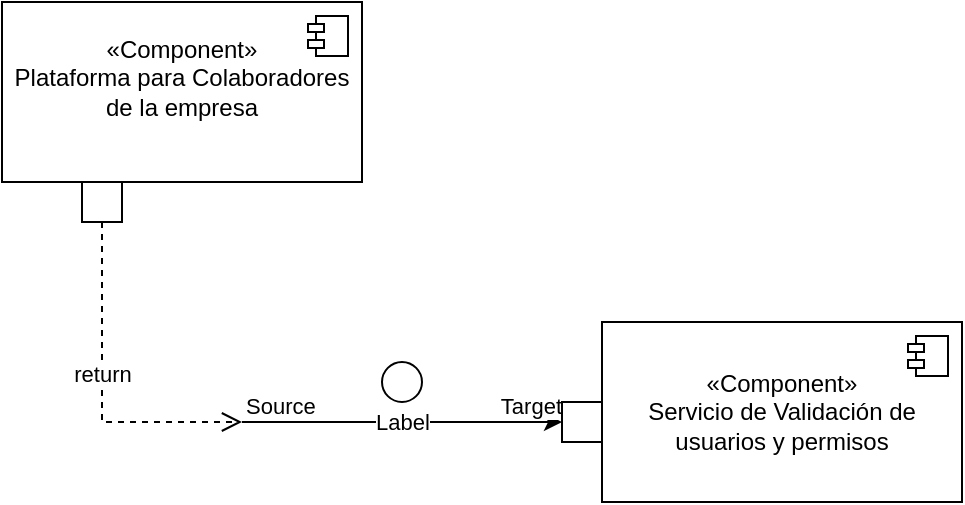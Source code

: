 <mxfile version="26.0.10">
  <diagram name="Página-1" id="O0-3u8cfRDamTwPuiq2c">
    <mxGraphModel dx="880" dy="468" grid="1" gridSize="10" guides="1" tooltips="1" connect="1" arrows="1" fold="1" page="1" pageScale="1" pageWidth="827" pageHeight="1169" math="0" shadow="0">
      <root>
        <mxCell id="0" />
        <mxCell id="1" parent="0" />
        <mxCell id="OVDw5HyEjAkPDvKiKYPu-1" value="«Component»&lt;div&gt;Plataforma para Colaboradores de la empresa&lt;/div&gt;&lt;div&gt;&lt;br&gt;&lt;/div&gt;" style="html=1;dropTarget=0;whiteSpace=wrap;" vertex="1" parent="1">
          <mxGeometry x="130" y="190" width="180" height="90" as="geometry" />
        </mxCell>
        <mxCell id="OVDw5HyEjAkPDvKiKYPu-2" value="" style="shape=module;jettyWidth=8;jettyHeight=4;" vertex="1" parent="OVDw5HyEjAkPDvKiKYPu-1">
          <mxGeometry x="1" width="20" height="20" relative="1" as="geometry">
            <mxPoint x="-27" y="7" as="offset" />
          </mxGeometry>
        </mxCell>
        <mxCell id="OVDw5HyEjAkPDvKiKYPu-4" value="" style="whiteSpace=wrap;html=1;aspect=fixed;" vertex="1" parent="1">
          <mxGeometry x="170" y="280" width="20" height="20" as="geometry" />
        </mxCell>
        <mxCell id="OVDw5HyEjAkPDvKiKYPu-5" value="return" style="html=1;verticalAlign=bottom;endArrow=open;dashed=1;endSize=8;curved=0;rounded=0;exitX=0.5;exitY=1;exitDx=0;exitDy=0;" edge="1" parent="1" source="OVDw5HyEjAkPDvKiKYPu-4">
          <mxGeometry relative="1" as="geometry">
            <mxPoint x="330" y="400" as="sourcePoint" />
            <mxPoint x="250" y="400" as="targetPoint" />
            <Array as="points">
              <mxPoint x="180" y="400" />
            </Array>
          </mxGeometry>
        </mxCell>
        <mxCell id="OVDw5HyEjAkPDvKiKYPu-6" value="" style="endArrow=classic;html=1;rounded=0;" edge="1" parent="1">
          <mxGeometry relative="1" as="geometry">
            <mxPoint x="250" y="400" as="sourcePoint" />
            <mxPoint x="410" y="400" as="targetPoint" />
          </mxGeometry>
        </mxCell>
        <mxCell id="OVDw5HyEjAkPDvKiKYPu-7" value="Label" style="edgeLabel;resizable=0;html=1;;align=center;verticalAlign=middle;" connectable="0" vertex="1" parent="OVDw5HyEjAkPDvKiKYPu-6">
          <mxGeometry relative="1" as="geometry" />
        </mxCell>
        <mxCell id="OVDw5HyEjAkPDvKiKYPu-8" value="Source" style="edgeLabel;resizable=0;html=1;;align=left;verticalAlign=bottom;" connectable="0" vertex="1" parent="OVDw5HyEjAkPDvKiKYPu-6">
          <mxGeometry x="-1" relative="1" as="geometry" />
        </mxCell>
        <mxCell id="OVDw5HyEjAkPDvKiKYPu-9" value="Target" style="edgeLabel;resizable=0;html=1;;align=right;verticalAlign=bottom;" connectable="0" vertex="1" parent="OVDw5HyEjAkPDvKiKYPu-6">
          <mxGeometry x="1" relative="1" as="geometry" />
        </mxCell>
        <mxCell id="OVDw5HyEjAkPDvKiKYPu-10" value="" style="ellipse;whiteSpace=wrap;html=1;aspect=fixed;" vertex="1" parent="1">
          <mxGeometry x="320" y="370" width="20" height="20" as="geometry" />
        </mxCell>
        <mxCell id="OVDw5HyEjAkPDvKiKYPu-11" value="«Component»&lt;br&gt;&lt;div&gt;Servicio de Validación de usuarios y permisos&lt;/div&gt;" style="html=1;dropTarget=0;whiteSpace=wrap;" vertex="1" parent="1">
          <mxGeometry x="430" y="350" width="180" height="90" as="geometry" />
        </mxCell>
        <mxCell id="OVDw5HyEjAkPDvKiKYPu-12" value="" style="shape=module;jettyWidth=8;jettyHeight=4;" vertex="1" parent="OVDw5HyEjAkPDvKiKYPu-11">
          <mxGeometry x="1" width="20" height="20" relative="1" as="geometry">
            <mxPoint x="-27" y="7" as="offset" />
          </mxGeometry>
        </mxCell>
        <mxCell id="OVDw5HyEjAkPDvKiKYPu-13" value="" style="whiteSpace=wrap;html=1;aspect=fixed;" vertex="1" parent="1">
          <mxGeometry x="410" y="390" width="20" height="20" as="geometry" />
        </mxCell>
      </root>
    </mxGraphModel>
  </diagram>
</mxfile>
